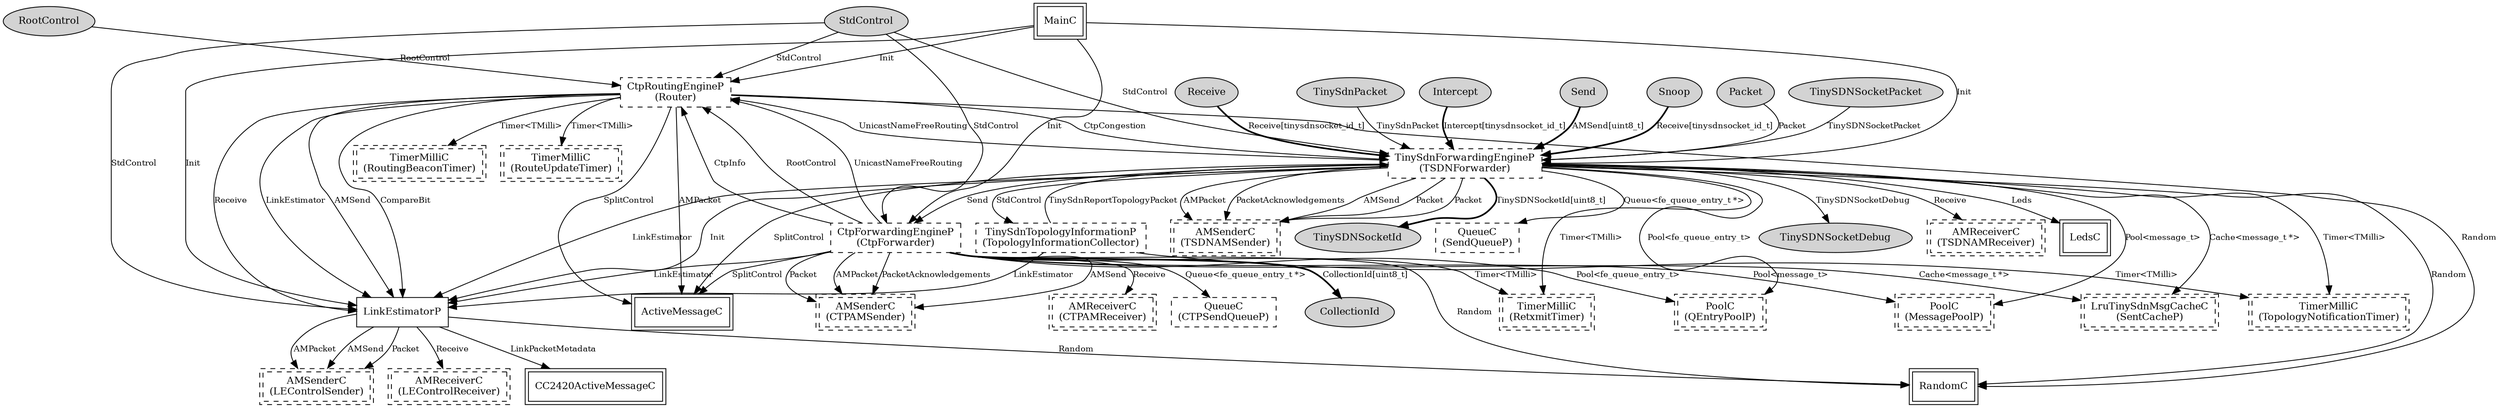 digraph "TinySdnP" {
  n0x2b6107535da0 [shape=ellipse, style=filled, label="RootControl", fontsize=12];
  "TinySdnP.Router" [fontsize=12, shape=box, style=dashed, label="CtpRoutingEngineP\n(Router)", URL="../chtml/CtpRoutingEngineP.html"];
  n0x2b61074c0db0 [shape=ellipse, style=filled, label="Intercept", fontsize=12];
  "TinySdnP.TSDNForwarder" [fontsize=12, shape=box, style=dashed, label="TinySdnForwardingEngineP\n(TSDNForwarder)", URL="../chtml/TinySdnForwardingEngineP.html"];
  n0x2b61074c21d0 [shape=ellipse, style=filled, label="Send", fontsize=12];
  "TinySdnP.TSDNForwarder" [fontsize=12, shape=box, style=dashed, label="TinySdnForwardingEngineP\n(TSDNForwarder)", URL="../chtml/TinySdnForwardingEngineP.html"];
  n0x2b61074c01d0 [shape=ellipse, style=filled, label="Snoop", fontsize=12];
  "TinySdnP.TSDNForwarder" [fontsize=12, shape=box, style=dashed, label="TinySdnForwardingEngineP\n(TSDNForwarder)", URL="../chtml/TinySdnForwardingEngineP.html"];
  n0x2b61074bf410 [shape=ellipse, style=filled, label="Packet", fontsize=12];
  "TinySdnP.TSDNForwarder" [fontsize=12, shape=box, style=dashed, label="TinySdnForwardingEngineP\n(TSDNForwarder)", URL="../chtml/TinySdnForwardingEngineP.html"];
  n0x2b61074be180 [shape=ellipse, style=filled, label="TinySDNSocketPacket", fontsize=12];
  "TinySdnP.TSDNForwarder" [fontsize=12, shape=box, style=dashed, label="TinySdnForwardingEngineP\n(TSDNForwarder)", URL="../chtml/TinySdnForwardingEngineP.html"];
  n0x2b61074c1460 [shape=ellipse, style=filled, label="Receive", fontsize=12];
  "TinySdnP.TSDNForwarder" [fontsize=12, shape=box, style=dashed, label="TinySdnForwardingEngineP\n(TSDNForwarder)", URL="../chtml/TinySdnForwardingEngineP.html"];
  n0x2b61074bd020 [shape=ellipse, style=filled, label="TinySdnPacket", fontsize=12];
  "TinySdnP.TSDNForwarder" [fontsize=12, shape=box, style=dashed, label="TinySdnForwardingEngineP\n(TSDNForwarder)", URL="../chtml/TinySdnForwardingEngineP.html"];
  n0x2b61074c3370 [shape=ellipse, style=filled, label="StdControl", fontsize=12];
  "TinySdnP.CtpForwarder" [fontsize=12, shape=box, style=dashed, label="CtpForwardingEngineP\n(CtpForwarder)", URL="../chtml/CtpForwardingEngineP.html"];
  "TinySdnP.Router" [fontsize=12, shape=box, style=dashed, label="CtpRoutingEngineP\n(Router)", URL="../chtml/CtpRoutingEngineP.html"];
  "TinySdnP.TSDNForwarder" [fontsize=12, shape=box, style=dashed, label="TinySdnForwardingEngineP\n(TSDNForwarder)", URL="../chtml/TinySdnForwardingEngineP.html"];
  "LinkEstimatorP" [fontsize=12, shape=box, URL="../chtml/LinkEstimatorP.html"];
  "TinySdnP.TSDNForwarder" [fontsize=12, shape=box, style=dashed, label="TinySdnForwardingEngineP\n(TSDNForwarder)", URL="../chtml/TinySdnForwardingEngineP.html"];
  "RandomC" [fontsize=12, shape=box,peripheries=2, URL="../chtml/RandomC.html"];
  "LinkEstimatorP" [fontsize=12, shape=box, URL="../chtml/LinkEstimatorP.html"];
  "LinkEstimatorP" [fontsize=12, shape=box, URL="../chtml/LinkEstimatorP.html"];
  "TinySdnP.LEControlSender" [fontsize=12, shape=box,peripheries=2, style=dashed, label="AMSenderC\n(LEControlSender)", URL="../chtml/AMSenderC.html"];
  "LinkEstimatorP" [fontsize=12, shape=box, URL="../chtml/LinkEstimatorP.html"];
  "TinySdnP.LEControlReceiver" [fontsize=12, shape=box,peripheries=2, style=dashed, label="AMReceiverC\n(LEControlReceiver)", URL="../chtml/AMReceiverC.html"];
  "LinkEstimatorP" [fontsize=12, shape=box, URL="../chtml/LinkEstimatorP.html"];
  "TinySdnP.LEControlSender" [fontsize=12, shape=box,peripheries=2, style=dashed, label="AMSenderC\n(LEControlSender)", URL="../chtml/AMSenderC.html"];
  "LinkEstimatorP" [fontsize=12, shape=box, URL="../chtml/LinkEstimatorP.html"];
  "TinySdnP.LEControlSender" [fontsize=12, shape=box,peripheries=2, style=dashed, label="AMSenderC\n(LEControlSender)", URL="../chtml/AMSenderC.html"];
  "MainC" [fontsize=12, shape=box,peripheries=2, URL="../chtml/MainC.html"];
  "TinySdnP.CtpForwarder" [fontsize=12, shape=box, style=dashed, label="CtpForwardingEngineP\n(CtpForwarder)", URL="../chtml/CtpForwardingEngineP.html"];
  "TinySdnP.Router" [fontsize=12, shape=box, style=dashed, label="CtpRoutingEngineP\n(Router)", URL="../chtml/CtpRoutingEngineP.html"];
  "TinySdnP.TSDNForwarder" [fontsize=12, shape=box, style=dashed, label="TinySdnForwardingEngineP\n(TSDNForwarder)", URL="../chtml/TinySdnForwardingEngineP.html"];
  "LinkEstimatorP" [fontsize=12, shape=box, URL="../chtml/LinkEstimatorP.html"];
  "TinySdnP.TSDNForwarder" [fontsize=12, shape=box, style=dashed, label="TinySdnForwardingEngineP\n(TSDNForwarder)", URL="../chtml/TinySdnForwardingEngineP.html"];
  "LinkEstimatorP" [fontsize=12, shape=box, URL="../chtml/LinkEstimatorP.html"];
  "TinySdnP.TSDNForwarder" [fontsize=12, shape=box, style=dashed, label="TinySdnForwardingEngineP\n(TSDNForwarder)", URL="../chtml/TinySdnForwardingEngineP.html"];
  "TinySdnP.TSDNAMSender" [fontsize=12, shape=box,peripheries=2, style=dashed, label="AMSenderC\n(TSDNAMSender)", URL="../chtml/AMSenderC.html"];
  "TinySdnP.TSDNForwarder" [fontsize=12, shape=box, style=dashed, label="TinySdnForwardingEngineP\n(TSDNForwarder)", URL="../chtml/TinySdnForwardingEngineP.html"];
  "TinySdnP.TSDNForwarder" [fontsize=12, shape=box, style=dashed, label="TinySdnForwardingEngineP\n(TSDNForwarder)", URL="../chtml/TinySdnForwardingEngineP.html"];
  "TinySdnP.TopologyNotificationTimer" [fontsize=12, shape=box,peripheries=2, style=dashed, label="TimerMilliC\n(TopologyNotificationTimer)", URL="../chtml/TimerMilliC.html"];
  "TinySdnP.TSDNForwarder" [fontsize=12, shape=box, style=dashed, label="TinySdnForwardingEngineP\n(TSDNForwarder)", URL="../chtml/TinySdnForwardingEngineP.html"];
  n0x2b6107538d70 [shape=ellipse, style=filled, label="TinySDNSocketId", fontsize=12];
  "TinySdnP.TSDNForwarder" [fontsize=12, shape=box, style=dashed, label="TinySdnForwardingEngineP\n(TSDNForwarder)", URL="../chtml/TinySdnForwardingEngineP.html"];
  "TinySdnP.QEntryPoolP" [fontsize=12, shape=box,peripheries=2, style=dashed, label="PoolC\n(QEntryPoolP)", URL="../chtml/PoolC.html"];
  "TinySdnP.TSDNForwarder" [fontsize=12, shape=box, style=dashed, label="TinySdnForwardingEngineP\n(TSDNForwarder)", URL="../chtml/TinySdnForwardingEngineP.html"];
  "TinySdnP.MessagePoolP" [fontsize=12, shape=box,peripheries=2, style=dashed, label="PoolC\n(MessagePoolP)", URL="../chtml/PoolC.html"];
  "TinySdnP.TSDNForwarder" [fontsize=12, shape=box, style=dashed, label="TinySdnForwardingEngineP\n(TSDNForwarder)", URL="../chtml/TinySdnForwardingEngineP.html"];
  "TinySdnP.SendQueueP" [fontsize=12, shape=box, style=dashed, label="QueueC\n(SendQueueP)", URL="../chtml/QueueC.html"];
  "TinySdnP.TSDNForwarder" [fontsize=12, shape=box, style=dashed, label="TinySdnForwardingEngineP\n(TSDNForwarder)", URL="../chtml/TinySdnForwardingEngineP.html"];
  "TinySdnP.SentCacheP" [fontsize=12, shape=box,peripheries=2, style=dashed, label="LruTinySdnMsgCacheC\n(SentCacheP)", URL="../chtml/LruTinySdnMsgCacheC.html"];
  "TinySdnP.TSDNForwarder" [fontsize=12, shape=box, style=dashed, label="TinySdnForwardingEngineP\n(TSDNForwarder)", URL="../chtml/TinySdnForwardingEngineP.html"];
  n0x2b6107534080 [shape=ellipse, style=filled, label="TinySDNSocketDebug", fontsize=12];
  "TinySdnP.TSDNForwarder" [fontsize=12, shape=box, style=dashed, label="TinySdnForwardingEngineP\n(TSDNForwarder)", URL="../chtml/TinySdnForwardingEngineP.html"];
  "TinySdnP.RetxmitTimer" [fontsize=12, shape=box,peripheries=2, style=dashed, label="TimerMilliC\n(RetxmitTimer)", URL="../chtml/TimerMilliC.html"];
  "TinySdnP.TSDNForwarder" [fontsize=12, shape=box, style=dashed, label="TinySdnForwardingEngineP\n(TSDNForwarder)", URL="../chtml/TinySdnForwardingEngineP.html"];
  "TinySdnP.TSDNAMSender" [fontsize=12, shape=box,peripheries=2, style=dashed, label="AMSenderC\n(TSDNAMSender)", URL="../chtml/AMSenderC.html"];
  "TinySdnP.TSDNForwarder" [fontsize=12, shape=box, style=dashed, label="TinySdnForwardingEngineP\n(TSDNForwarder)", URL="../chtml/TinySdnForwardingEngineP.html"];
  "TinySdnP.TSDNAMReceiver" [fontsize=12, shape=box,peripheries=2, style=dashed, label="AMReceiverC\n(TSDNAMReceiver)", URL="../chtml/AMReceiverC.html"];
  "TinySdnP.TSDNForwarder" [fontsize=12, shape=box, style=dashed, label="TinySdnForwardingEngineP\n(TSDNForwarder)", URL="../chtml/TinySdnForwardingEngineP.html"];
  "TinySdnP.TSDNAMSender" [fontsize=12, shape=box,peripheries=2, style=dashed, label="AMSenderC\n(TSDNAMSender)", URL="../chtml/AMSenderC.html"];
  "TinySdnP.TSDNForwarder" [fontsize=12, shape=box, style=dashed, label="TinySdnForwardingEngineP\n(TSDNForwarder)", URL="../chtml/TinySdnForwardingEngineP.html"];
  "TinySdnP.TSDNForwarder" [fontsize=12, shape=box, style=dashed, label="TinySdnForwardingEngineP\n(TSDNForwarder)", URL="../chtml/TinySdnForwardingEngineP.html"];
  "ActiveMessageC" [fontsize=12, shape=box,peripheries=2, URL="../chtml/ActiveMessageC.html"];
  "TinySdnP.TSDNForwarder" [fontsize=12, shape=box, style=dashed, label="TinySdnForwardingEngineP\n(TSDNForwarder)", URL="../chtml/TinySdnForwardingEngineP.html"];
  "TinySdnP.TSDNAMSender" [fontsize=12, shape=box,peripheries=2, style=dashed, label="AMSenderC\n(TSDNAMSender)", URL="../chtml/AMSenderC.html"];
  "TinySdnP.TSDNForwarder" [fontsize=12, shape=box, style=dashed, label="TinySdnForwardingEngineP\n(TSDNForwarder)", URL="../chtml/TinySdnForwardingEngineP.html"];
  "LedsC" [fontsize=12, shape=box,peripheries=2, URL="../chtml/LedsC.html"];
  "LinkEstimatorP" [fontsize=12, shape=box, URL="../chtml/LinkEstimatorP.html"];
  "CC2420ActiveMessageC" [fontsize=12, shape=box,peripheries=2, URL="../chtml/CC2420ActiveMessageC.html"];
  "TinySdnP.TopologyInformationCollector" [fontsize=12, shape=box, style=dashed, label="TinySdnTopologyInformationP\n(TopologyInformationCollector)", URL="../chtml/TinySdnTopologyInformationP.html"];
  "TinySdnP.TopologyInformationCollector" [fontsize=12, shape=box, style=dashed, label="TinySdnTopologyInformationP\n(TopologyInformationCollector)", URL="../chtml/TinySdnTopologyInformationP.html"];
  "TinySdnP.TopologyInformationCollector" [fontsize=12, shape=box, style=dashed, label="TinySdnTopologyInformationP\n(TopologyInformationCollector)", URL="../chtml/TinySdnTopologyInformationP.html"];
  "TinySdnP.TSDNForwarder" [fontsize=12, shape=box, style=dashed, label="TinySdnForwardingEngineP\n(TSDNForwarder)", URL="../chtml/TinySdnForwardingEngineP.html"];
  "TinySdnP.TSDNForwarder" [fontsize=12, shape=box, style=dashed, label="TinySdnForwardingEngineP\n(TSDNForwarder)", URL="../chtml/TinySdnForwardingEngineP.html"];
  "TinySdnP.TopologyInformationCollector" [fontsize=12, shape=box, style=dashed, label="TinySdnTopologyInformationP\n(TopologyInformationCollector)", URL="../chtml/TinySdnTopologyInformationP.html"];
  "TinySdnP.Router" [fontsize=12, shape=box, style=dashed, label="CtpRoutingEngineP\n(Router)", URL="../chtml/CtpRoutingEngineP.html"];
  "LinkEstimatorP" [fontsize=12, shape=box, URL="../chtml/LinkEstimatorP.html"];
  "TinySdnP.Router" [fontsize=12, shape=box, style=dashed, label="CtpRoutingEngineP\n(Router)", URL="../chtml/CtpRoutingEngineP.html"];
  "LinkEstimatorP" [fontsize=12, shape=box, URL="../chtml/LinkEstimatorP.html"];
  "TinySdnP.Router" [fontsize=12, shape=box, style=dashed, label="CtpRoutingEngineP\n(Router)", URL="../chtml/CtpRoutingEngineP.html"];
  "TinySdnP.Router" [fontsize=12, shape=box, style=dashed, label="CtpRoutingEngineP\n(Router)", URL="../chtml/CtpRoutingEngineP.html"];
  "LinkEstimatorP" [fontsize=12, shape=box, URL="../chtml/LinkEstimatorP.html"];
  "TinySdnP.Router" [fontsize=12, shape=box, style=dashed, label="CtpRoutingEngineP\n(Router)", URL="../chtml/CtpRoutingEngineP.html"];
  "ActiveMessageC" [fontsize=12, shape=box,peripheries=2, URL="../chtml/ActiveMessageC.html"];
  "TinySdnP.Router" [fontsize=12, shape=box, style=dashed, label="CtpRoutingEngineP\n(Router)", URL="../chtml/CtpRoutingEngineP.html"];
  "TinySdnP.Router" [fontsize=12, shape=box, style=dashed, label="CtpRoutingEngineP\n(Router)", URL="../chtml/CtpRoutingEngineP.html"];
  "TinySdnP.RoutingBeaconTimer" [fontsize=12, shape=box,peripheries=2, style=dashed, label="TimerMilliC\n(RoutingBeaconTimer)", URL="../chtml/TimerMilliC.html"];
  "TinySdnP.Router" [fontsize=12, shape=box, style=dashed, label="CtpRoutingEngineP\n(Router)", URL="../chtml/CtpRoutingEngineP.html"];
  "TinySdnP.RouteUpdateTimer" [fontsize=12, shape=box,peripheries=2, style=dashed, label="TimerMilliC\n(RouteUpdateTimer)", URL="../chtml/TimerMilliC.html"];
  "TinySdnP.Router" [fontsize=12, shape=box, style=dashed, label="CtpRoutingEngineP\n(Router)", URL="../chtml/CtpRoutingEngineP.html"];
  "TinySdnP.TSDNForwarder" [fontsize=12, shape=box, style=dashed, label="TinySdnForwardingEngineP\n(TSDNForwarder)", URL="../chtml/TinySdnForwardingEngineP.html"];
  "TinySdnP.Router" [fontsize=12, shape=box, style=dashed, label="CtpRoutingEngineP\n(Router)", URL="../chtml/CtpRoutingEngineP.html"];
  "TinySdnP.TSDNForwarder" [fontsize=12, shape=box, style=dashed, label="TinySdnForwardingEngineP\n(TSDNForwarder)", URL="../chtml/TinySdnForwardingEngineP.html"];
  "TinySdnP.Router" [fontsize=12, shape=box, style=dashed, label="CtpRoutingEngineP\n(Router)", URL="../chtml/CtpRoutingEngineP.html"];
  "TinySdnP.CtpForwarder" [fontsize=12, shape=box, style=dashed, label="CtpForwardingEngineP\n(CtpForwarder)", URL="../chtml/CtpForwardingEngineP.html"];
  n0x2b61075379b0 [shape=ellipse, style=filled, label="CollectionId", fontsize=12];
  "TinySdnP.CtpForwarder" [fontsize=12, shape=box, style=dashed, label="CtpForwardingEngineP\n(CtpForwarder)", URL="../chtml/CtpForwardingEngineP.html"];
  "TinySdnP.CtpForwarder" [fontsize=12, shape=box, style=dashed, label="CtpForwardingEngineP\n(CtpForwarder)", URL="../chtml/CtpForwardingEngineP.html"];
  "TinySdnP.CTPAMSender" [fontsize=12, shape=box,peripheries=2, style=dashed, label="AMSenderC\n(CTPAMSender)", URL="../chtml/AMSenderC.html"];
  "TinySdnP.CtpForwarder" [fontsize=12, shape=box, style=dashed, label="CtpForwardingEngineP\n(CtpForwarder)", URL="../chtml/CtpForwardingEngineP.html"];
  "TinySdnP.CTPAMSender" [fontsize=12, shape=box,peripheries=2, style=dashed, label="AMSenderC\n(CTPAMSender)", URL="../chtml/AMSenderC.html"];
  "TinySdnP.CtpForwarder" [fontsize=12, shape=box, style=dashed, label="CtpForwardingEngineP\n(CtpForwarder)", URL="../chtml/CtpForwardingEngineP.html"];
  "TinySdnP.CTPAMSender" [fontsize=12, shape=box,peripheries=2, style=dashed, label="AMSenderC\n(CTPAMSender)", URL="../chtml/AMSenderC.html"];
  "TinySdnP.CtpForwarder" [fontsize=12, shape=box, style=dashed, label="CtpForwardingEngineP\n(CtpForwarder)", URL="../chtml/CtpForwardingEngineP.html"];
  "TinySdnP.CTPAMSender" [fontsize=12, shape=box,peripheries=2, style=dashed, label="AMSenderC\n(CTPAMSender)", URL="../chtml/AMSenderC.html"];
  "TinySdnP.CtpForwarder" [fontsize=12, shape=box, style=dashed, label="CtpForwardingEngineP\n(CtpForwarder)", URL="../chtml/CtpForwardingEngineP.html"];
  "TinySdnP.CTPAMReceiver" [fontsize=12, shape=box,peripheries=2, style=dashed, label="AMReceiverC\n(CTPAMReceiver)", URL="../chtml/AMReceiverC.html"];
  "TinySdnP.CtpForwarder" [fontsize=12, shape=box, style=dashed, label="CtpForwardingEngineP\n(CtpForwarder)", URL="../chtml/CtpForwardingEngineP.html"];
  "TinySdnP.CtpForwarder" [fontsize=12, shape=box, style=dashed, label="CtpForwardingEngineP\n(CtpForwarder)", URL="../chtml/CtpForwardingEngineP.html"];
  "TinySdnP.CTPSendQueueP" [fontsize=12, shape=box, style=dashed, label="QueueC\n(CTPSendQueueP)", URL="../chtml/QueueC.html"];
  "TinySdnP.CtpForwarder" [fontsize=12, shape=box, style=dashed, label="CtpForwardingEngineP\n(CtpForwarder)", URL="../chtml/CtpForwardingEngineP.html"];
  "TinySdnP.CtpForwarder" [fontsize=12, shape=box, style=dashed, label="CtpForwardingEngineP\n(CtpForwarder)", URL="../chtml/CtpForwardingEngineP.html"];
  "TinySdnP.CtpForwarder" [fontsize=12, shape=box, style=dashed, label="CtpForwardingEngineP\n(CtpForwarder)", URL="../chtml/CtpForwardingEngineP.html"];
  "TinySdnP.CtpForwarder" [fontsize=12, shape=box, style=dashed, label="CtpForwardingEngineP\n(CtpForwarder)", URL="../chtml/CtpForwardingEngineP.html"];
  "TinySdnP.Router" [fontsize=12, shape=box, style=dashed, label="CtpRoutingEngineP\n(Router)", URL="../chtml/CtpRoutingEngineP.html"];
  "TinySdnP.CtpForwarder" [fontsize=12, shape=box, style=dashed, label="CtpForwardingEngineP\n(CtpForwarder)", URL="../chtml/CtpForwardingEngineP.html"];
  "TinySdnP.CtpForwarder" [fontsize=12, shape=box, style=dashed, label="CtpForwardingEngineP\n(CtpForwarder)", URL="../chtml/CtpForwardingEngineP.html"];
  "TinySdnP.CtpForwarder" [fontsize=12, shape=box, style=dashed, label="CtpForwardingEngineP\n(CtpForwarder)", URL="../chtml/CtpForwardingEngineP.html"];
  "TinySdnP.CtpForwarder" [fontsize=12, shape=box, style=dashed, label="CtpForwardingEngineP\n(CtpForwarder)", URL="../chtml/CtpForwardingEngineP.html"];
  "TinySdnP.TSDNForwarder" [fontsize=12, shape=box, style=dashed, label="TinySdnForwardingEngineP\n(TSDNForwarder)", URL="../chtml/TinySdnForwardingEngineP.html"];
  "TinySdnP.CtpForwarder" [fontsize=12, shape=box, style=dashed, label="CtpForwardingEngineP\n(CtpForwarder)", URL="../chtml/CtpForwardingEngineP.html"];
  "n0x2b6107535da0" -> "TinySdnP.Router" [label="RootControl", URL="../ihtml/RootControl.html", fontsize=10];
  "n0x2b61074c0db0" -> "TinySdnP.TSDNForwarder" [label="Intercept[tinysdnsocket_id_t]", style=bold, URL="../ihtml/Intercept.html", fontsize=10];
  "n0x2b61074c21d0" -> "TinySdnP.TSDNForwarder" [label="AMSend[uint8_t]", style=bold, URL="../ihtml/AMSend.html", fontsize=10];
  "n0x2b61074c01d0" -> "TinySdnP.TSDNForwarder" [label="Receive[tinysdnsocket_id_t]", style=bold, URL="../ihtml/Receive.html", fontsize=10];
  "n0x2b61074bf410" -> "TinySdnP.TSDNForwarder" [label="Packet", URL="../ihtml/Packet.html", fontsize=10];
  "n0x2b61074be180" -> "TinySdnP.TSDNForwarder" [label="TinySDNSocketPacket", URL="../ihtml/TinySDNSocketPacket.html", fontsize=10];
  "n0x2b61074c1460" -> "TinySdnP.TSDNForwarder" [label="Receive[tinysdnsocket_id_t]", style=bold, URL="../ihtml/Receive.html", fontsize=10];
  "n0x2b61074bd020" -> "TinySdnP.TSDNForwarder" [label="TinySdnPacket", URL="../ihtml/TinySdnPacket.html", fontsize=10];
  "n0x2b61074c3370" -> "TinySdnP.CtpForwarder" [label="StdControl", URL="../ihtml/StdControl.html", fontsize=10];
  "n0x2b61074c3370" -> "TinySdnP.Router" [label="StdControl", URL="../ihtml/StdControl.html", fontsize=10];
  "n0x2b61074c3370" -> "TinySdnP.TSDNForwarder" [label="StdControl", URL="../ihtml/StdControl.html", fontsize=10];
  "n0x2b61074c3370" -> "LinkEstimatorP" [label="StdControl", URL="../ihtml/StdControl.html", fontsize=10];
  "TinySdnP.TSDNForwarder" -> "RandomC" [label="Random", URL="../ihtml/Random.html", fontsize=10];
  "LinkEstimatorP" -> "RandomC" [label="Random", URL="../ihtml/Random.html", fontsize=10];
  "LinkEstimatorP" -> "TinySdnP.LEControlSender" [label="AMSend", URL="../ihtml/AMSend.html", fontsize=10];
  "LinkEstimatorP" -> "TinySdnP.LEControlReceiver" [label="Receive", URL="../ihtml/Receive.html", fontsize=10];
  "LinkEstimatorP" -> "TinySdnP.LEControlSender" [label="Packet", URL="../ihtml/Packet.html", fontsize=10];
  "LinkEstimatorP" -> "TinySdnP.LEControlSender" [label="AMPacket", URL="../ihtml/AMPacket.html", fontsize=10];
  "MainC" -> "TinySdnP.CtpForwarder" [label="Init", URL="../ihtml/Init.html", fontsize=10];
  "MainC" -> "TinySdnP.Router" [label="Init", URL="../ihtml/Init.html", fontsize=10];
  "MainC" -> "TinySdnP.TSDNForwarder" [label="Init", URL="../ihtml/Init.html", fontsize=10];
  "MainC" -> "LinkEstimatorP" [label="Init", URL="../ihtml/Init.html", fontsize=10];
  "TinySdnP.TSDNForwarder" -> "LinkEstimatorP" [label="LinkEstimator", URL="../ihtml/LinkEstimator.html", fontsize=10];
  "TinySdnP.TSDNForwarder" -> "TinySdnP.TSDNAMSender" [label="PacketAcknowledgements", URL="../ihtml/PacketAcknowledgements.html", fontsize=10];
  "TinySdnP.TSDNForwarder" -> "LinkEstimatorP" [label="Init", URL="../ihtml/Init.html", fontsize=10];
  "TinySdnP.TSDNForwarder" -> "TinySdnP.TopologyNotificationTimer" [label="Timer<TMilli>", URL="../ihtml/Timer.html", fontsize=10];
  "TinySdnP.TSDNForwarder" -> "n0x2b6107538d70" [label="TinySDNSocketId[uint8_t]", style=bold, URL="../ihtml/TinySDNSocketId.html", fontsize=10];
  "TinySdnP.TSDNForwarder" -> "TinySdnP.QEntryPoolP" [label="Pool<fe_queue_entry_t>", URL="../ihtml/Pool.html", fontsize=10];
  "TinySdnP.TSDNForwarder" -> "TinySdnP.MessagePoolP" [label="Pool<message_t>", URL="../ihtml/Pool.html", fontsize=10];
  "TinySdnP.TSDNForwarder" -> "TinySdnP.SendQueueP" [label="Queue<fe_queue_entry_t *>", URL="../ihtml/Queue.html", fontsize=10];
  "TinySdnP.TSDNForwarder" -> "TinySdnP.SentCacheP" [label="Cache<message_t *>", URL="../ihtml/Cache.html", fontsize=10];
  "TinySdnP.TSDNForwarder" -> "n0x2b6107534080" [label="TinySDNSocketDebug", URL="../ihtml/TinySDNSocketDebug.html", fontsize=10];
  "TinySdnP.TSDNForwarder" -> "TinySdnP.RetxmitTimer" [label="Timer<TMilli>", URL="../ihtml/Timer.html", fontsize=10];
  "TinySdnP.TSDNForwarder" -> "TinySdnP.TSDNAMSender" [label="AMSend", URL="../ihtml/AMSend.html", fontsize=10];
  "TinySdnP.TSDNForwarder" -> "TinySdnP.TSDNAMReceiver" [label="Receive", URL="../ihtml/Receive.html", fontsize=10];
  "TinySdnP.TSDNForwarder" -> "TinySdnP.TSDNAMSender" [label="Packet", URL="../ihtml/Packet.html", fontsize=10];
  "TinySdnP.TSDNForwarder" -> "TinySdnP.TSDNAMSender" [label="Packet", URL="../ihtml/Packet.html", fontsize=10];
  "TinySdnP.TSDNForwarder" -> "ActiveMessageC" [label="SplitControl", URL="../ihtml/SplitControl.html", fontsize=10];
  "TinySdnP.TSDNForwarder" -> "TinySdnP.TSDNAMSender" [label="AMPacket", URL="../ihtml/AMPacket.html", fontsize=10];
  "TinySdnP.TSDNForwarder" -> "LedsC" [label="Leds", URL="../ihtml/Leds.html", fontsize=10];
  "LinkEstimatorP" -> "CC2420ActiveMessageC" [label="LinkPacketMetadata", URL="../ihtml/LinkPacketMetadata.html", fontsize=10];
  "TinySdnP.TopologyInformationCollector" -> "LinkEstimatorP" [label="LinkEstimator", URL="../ihtml/LinkEstimator.html", fontsize=10];
  "TinySdnP.TopologyInformationCollector" -> "TinySdnP.TopologyNotificationTimer" [label="Timer<TMilli>", URL="../ihtml/Timer.html", fontsize=10];
  "TinySdnP.TopologyInformationCollector" -> "TinySdnP.TSDNForwarder" [label="TinySdnReportTopologyPacket", URL="../ihtml/TinySdnReportTopologyPacket.html", fontsize=10];
  "TinySdnP.TSDNForwarder" -> "TinySdnP.TopologyInformationCollector" [label="StdControl", URL="../ihtml/StdControl.html", fontsize=10];
  "TinySdnP.Router" -> "LinkEstimatorP" [label="AMSend", URL="../ihtml/AMSend.html", fontsize=10];
  "TinySdnP.Router" -> "LinkEstimatorP" [label="Receive", URL="../ihtml/Receive.html", fontsize=10];
  "TinySdnP.Router" -> "LinkEstimatorP" [label="LinkEstimator", URL="../ihtml/LinkEstimator.html", fontsize=10];
  "TinySdnP.Router" -> "LinkEstimatorP" [label="CompareBit", URL="../ihtml/CompareBit.html", fontsize=10];
  "TinySdnP.Router" -> "ActiveMessageC" [label="AMPacket", URL="../ihtml/AMPacket.html", fontsize=10];
  "TinySdnP.Router" -> "ActiveMessageC" [label="SplitControl", URL="../ihtml/SplitControl.html", fontsize=10];
  "TinySdnP.Router" -> "TinySdnP.RoutingBeaconTimer" [label="Timer<TMilli>", URL="../ihtml/Timer.html", fontsize=10];
  "TinySdnP.Router" -> "TinySdnP.RouteUpdateTimer" [label="Timer<TMilli>", URL="../ihtml/Timer.html", fontsize=10];
  "TinySdnP.Router" -> "TinySdnP.TSDNForwarder" [label="CtpCongestion", URL="../ihtml/CtpCongestion.html", fontsize=10];
  "TinySdnP.Router" -> "RandomC" [label="Random", URL="../ihtml/Random.html", fontsize=10];
  "TinySdnP.TSDNForwarder" -> "TinySdnP.Router" [label="UnicastNameFreeRouting", URL="../ihtml/UnicastNameFreeRouting.html", fontsize=10];
  "TinySdnP.CtpForwarder" -> "n0x2b61075379b0" [label="CollectionId[uint8_t]", style=bold, URL="../ihtml/CollectionId.html", fontsize=10];
  "TinySdnP.CtpForwarder" -> "LinkEstimatorP" [label="LinkEstimator", URL="../ihtml/LinkEstimator.html", fontsize=10];
  "TinySdnP.CtpForwarder" -> "TinySdnP.CTPAMSender" [label="AMSend", URL="../ihtml/AMSend.html", fontsize=10];
  "TinySdnP.CtpForwarder" -> "TinySdnP.CTPAMSender" [label="Packet", URL="../ihtml/Packet.html", fontsize=10];
  "TinySdnP.CtpForwarder" -> "TinySdnP.CTPAMSender" [label="AMPacket", URL="../ihtml/AMPacket.html", fontsize=10];
  "TinySdnP.CtpForwarder" -> "TinySdnP.CTPAMSender" [label="PacketAcknowledgements", URL="../ihtml/PacketAcknowledgements.html", fontsize=10];
  "TinySdnP.CtpForwarder" -> "TinySdnP.CTPAMReceiver" [label="Receive", URL="../ihtml/Receive.html", fontsize=10];
  "TinySdnP.CtpForwarder" -> "TinySdnP.SentCacheP" [label="Cache<message_t *>", URL="../ihtml/Cache.html", fontsize=10];
  "TinySdnP.CtpForwarder" -> "TinySdnP.CTPSendQueueP" [label="Queue<fe_queue_entry_t *>", URL="../ihtml/Queue.html", fontsize=10];
  "TinySdnP.CtpForwarder" -> "TinySdnP.Router" [label="RootControl", URL="../ihtml/RootControl.html", fontsize=10];
  "TinySdnP.CtpForwarder" -> "TinySdnP.Router" [label="UnicastNameFreeRouting", URL="../ihtml/UnicastNameFreeRouting.html", fontsize=10];
  "TinySdnP.CtpForwarder" -> "ActiveMessageC" [label="SplitControl", URL="../ihtml/SplitControl.html", fontsize=10];
  "TinySdnP.CtpForwarder" -> "TinySdnP.Router" [label="CtpInfo", URL="../ihtml/CtpInfo.html", fontsize=10];
  "TinySdnP.CtpForwarder" -> "TinySdnP.MessagePoolP" [label="Pool<message_t>", URL="../ihtml/Pool.html", fontsize=10];
  "TinySdnP.CtpForwarder" -> "TinySdnP.QEntryPoolP" [label="Pool<fe_queue_entry_t>", URL="../ihtml/Pool.html", fontsize=10];
  "TinySdnP.CtpForwarder" -> "RandomC" [label="Random", URL="../ihtml/Random.html", fontsize=10];
  "TinySdnP.CtpForwarder" -> "TinySdnP.RetxmitTimer" [label="Timer<TMilli>", URL="../ihtml/Timer.html", fontsize=10];
  "TinySdnP.TSDNForwarder" -> "TinySdnP.CtpForwarder" [label="Send", URL="../ihtml/Send.html", fontsize=10];
}
